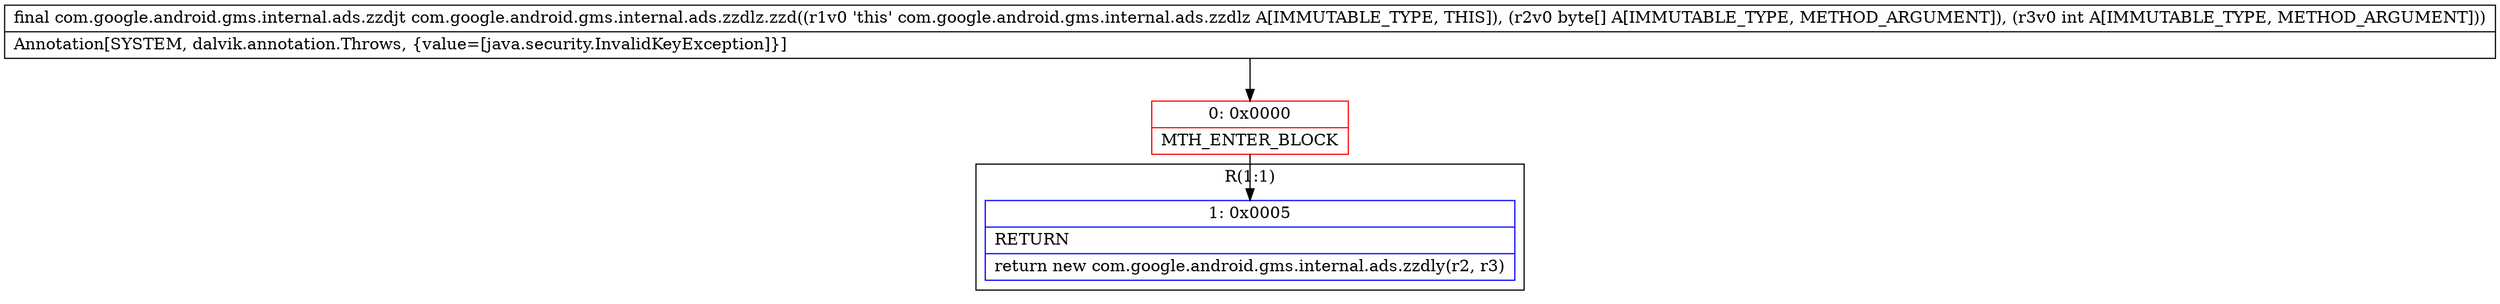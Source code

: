 digraph "CFG forcom.google.android.gms.internal.ads.zzdlz.zzd([BI)Lcom\/google\/android\/gms\/internal\/ads\/zzdjt;" {
subgraph cluster_Region_542215512 {
label = "R(1:1)";
node [shape=record,color=blue];
Node_1 [shape=record,label="{1\:\ 0x0005|RETURN\l|return new com.google.android.gms.internal.ads.zzdly(r2, r3)\l}"];
}
Node_0 [shape=record,color=red,label="{0\:\ 0x0000|MTH_ENTER_BLOCK\l}"];
MethodNode[shape=record,label="{final com.google.android.gms.internal.ads.zzdjt com.google.android.gms.internal.ads.zzdlz.zzd((r1v0 'this' com.google.android.gms.internal.ads.zzdlz A[IMMUTABLE_TYPE, THIS]), (r2v0 byte[] A[IMMUTABLE_TYPE, METHOD_ARGUMENT]), (r3v0 int A[IMMUTABLE_TYPE, METHOD_ARGUMENT]))  | Annotation[SYSTEM, dalvik.annotation.Throws, \{value=[java.security.InvalidKeyException]\}]\l}"];
MethodNode -> Node_0;
Node_0 -> Node_1;
}

